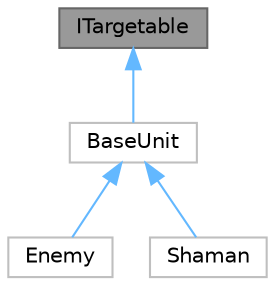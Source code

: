 digraph "ITargetable"
{
 // LATEX_PDF_SIZE
  bgcolor="transparent";
  edge [fontname=Helvetica,fontsize=10,labelfontname=Helvetica,labelfontsize=10];
  node [fontname=Helvetica,fontsize=10,shape=box,height=0.2,width=0.4];
  Node1 [label="ITargetable",height=0.2,width=0.4,color="gray40", fillcolor="grey60", style="filled", fontcolor="black",tooltip=" "];
  Node1 -> Node2 [dir="back",color="steelblue1",style="solid"];
  Node2 [label="BaseUnit",height=0.2,width=0.4,color="grey75", fillcolor="white", style="filled",URL="$class_base_unit.html",tooltip=" "];
  Node2 -> Node3 [dir="back",color="steelblue1",style="solid"];
  Node3 [label="Enemy",height=0.2,width=0.4,color="grey75", fillcolor="white", style="filled",URL="$class_enemy.html",tooltip=" "];
  Node2 -> Node4 [dir="back",color="steelblue1",style="solid"];
  Node4 [label="Shaman",height=0.2,width=0.4,color="grey75", fillcolor="white", style="filled",URL="$class_shaman.html",tooltip=" "];
}
